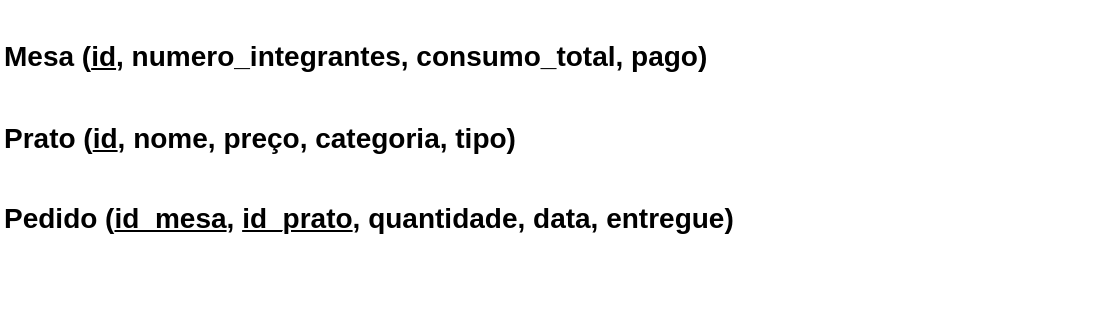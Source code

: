 <mxfile version="21.3.0" type="device">
  <diagram name="Página-1" id="fV0XBm2Oe3JTbl6_uHoQ">
    <mxGraphModel dx="798" dy="792" grid="1" gridSize="10" guides="1" tooltips="1" connect="1" arrows="1" fold="1" page="1" pageScale="1" pageWidth="827" pageHeight="1169" math="0" shadow="0">
      <root>
        <mxCell id="0" />
        <mxCell id="1" parent="0" />
        <mxCell id="6LI3ppPQ8ezPbjCwRTqL-1" value="&lt;p style=&quot;font-size: 13px;&quot; class=&quot;MsoNormal&quot;&gt;&lt;font style=&quot;font-size: 14px;&quot;&gt;&lt;b&gt;Mesa (&lt;u&gt;id&lt;/u&gt;, numero_integrantes, consumo_total, pago)&lt;/b&gt;&lt;/font&gt;&lt;/p&gt;" style="text;whiteSpace=wrap;html=1;" vertex="1" parent="1">
          <mxGeometry x="170" y="250" width="460" height="60" as="geometry" />
        </mxCell>
        <mxCell id="6LI3ppPQ8ezPbjCwRTqL-2" value="&lt;p style=&quot;font-size: 14px;&quot; class=&quot;MsoNormal&quot;&gt;&lt;b&gt;Prato (&lt;u&gt;id&lt;/u&gt;, nome, &lt;/b&gt;&lt;b&gt;preço, &lt;/b&gt;&lt;b&gt;categoria, tipo)&lt;/b&gt;&lt;/p&gt;" style="text;whiteSpace=wrap;html=1;" vertex="1" parent="1">
          <mxGeometry x="170" y="290" width="370" height="60" as="geometry" />
        </mxCell>
        <mxCell id="6LI3ppPQ8ezPbjCwRTqL-3" value="&lt;p style=&quot;font-size: 14px;&quot; class=&quot;MsoNormal&quot;&gt;&lt;b&gt;Pedido (&lt;u&gt;id_mesa&lt;/u&gt;, &lt;u&gt;id_prato&lt;/u&gt;, quantidade, data, entregue)&lt;/b&gt;&lt;/p&gt;" style="text;whiteSpace=wrap;html=1;" vertex="1" parent="1">
          <mxGeometry x="170" y="330" width="550" height="80" as="geometry" />
        </mxCell>
      </root>
    </mxGraphModel>
  </diagram>
</mxfile>
